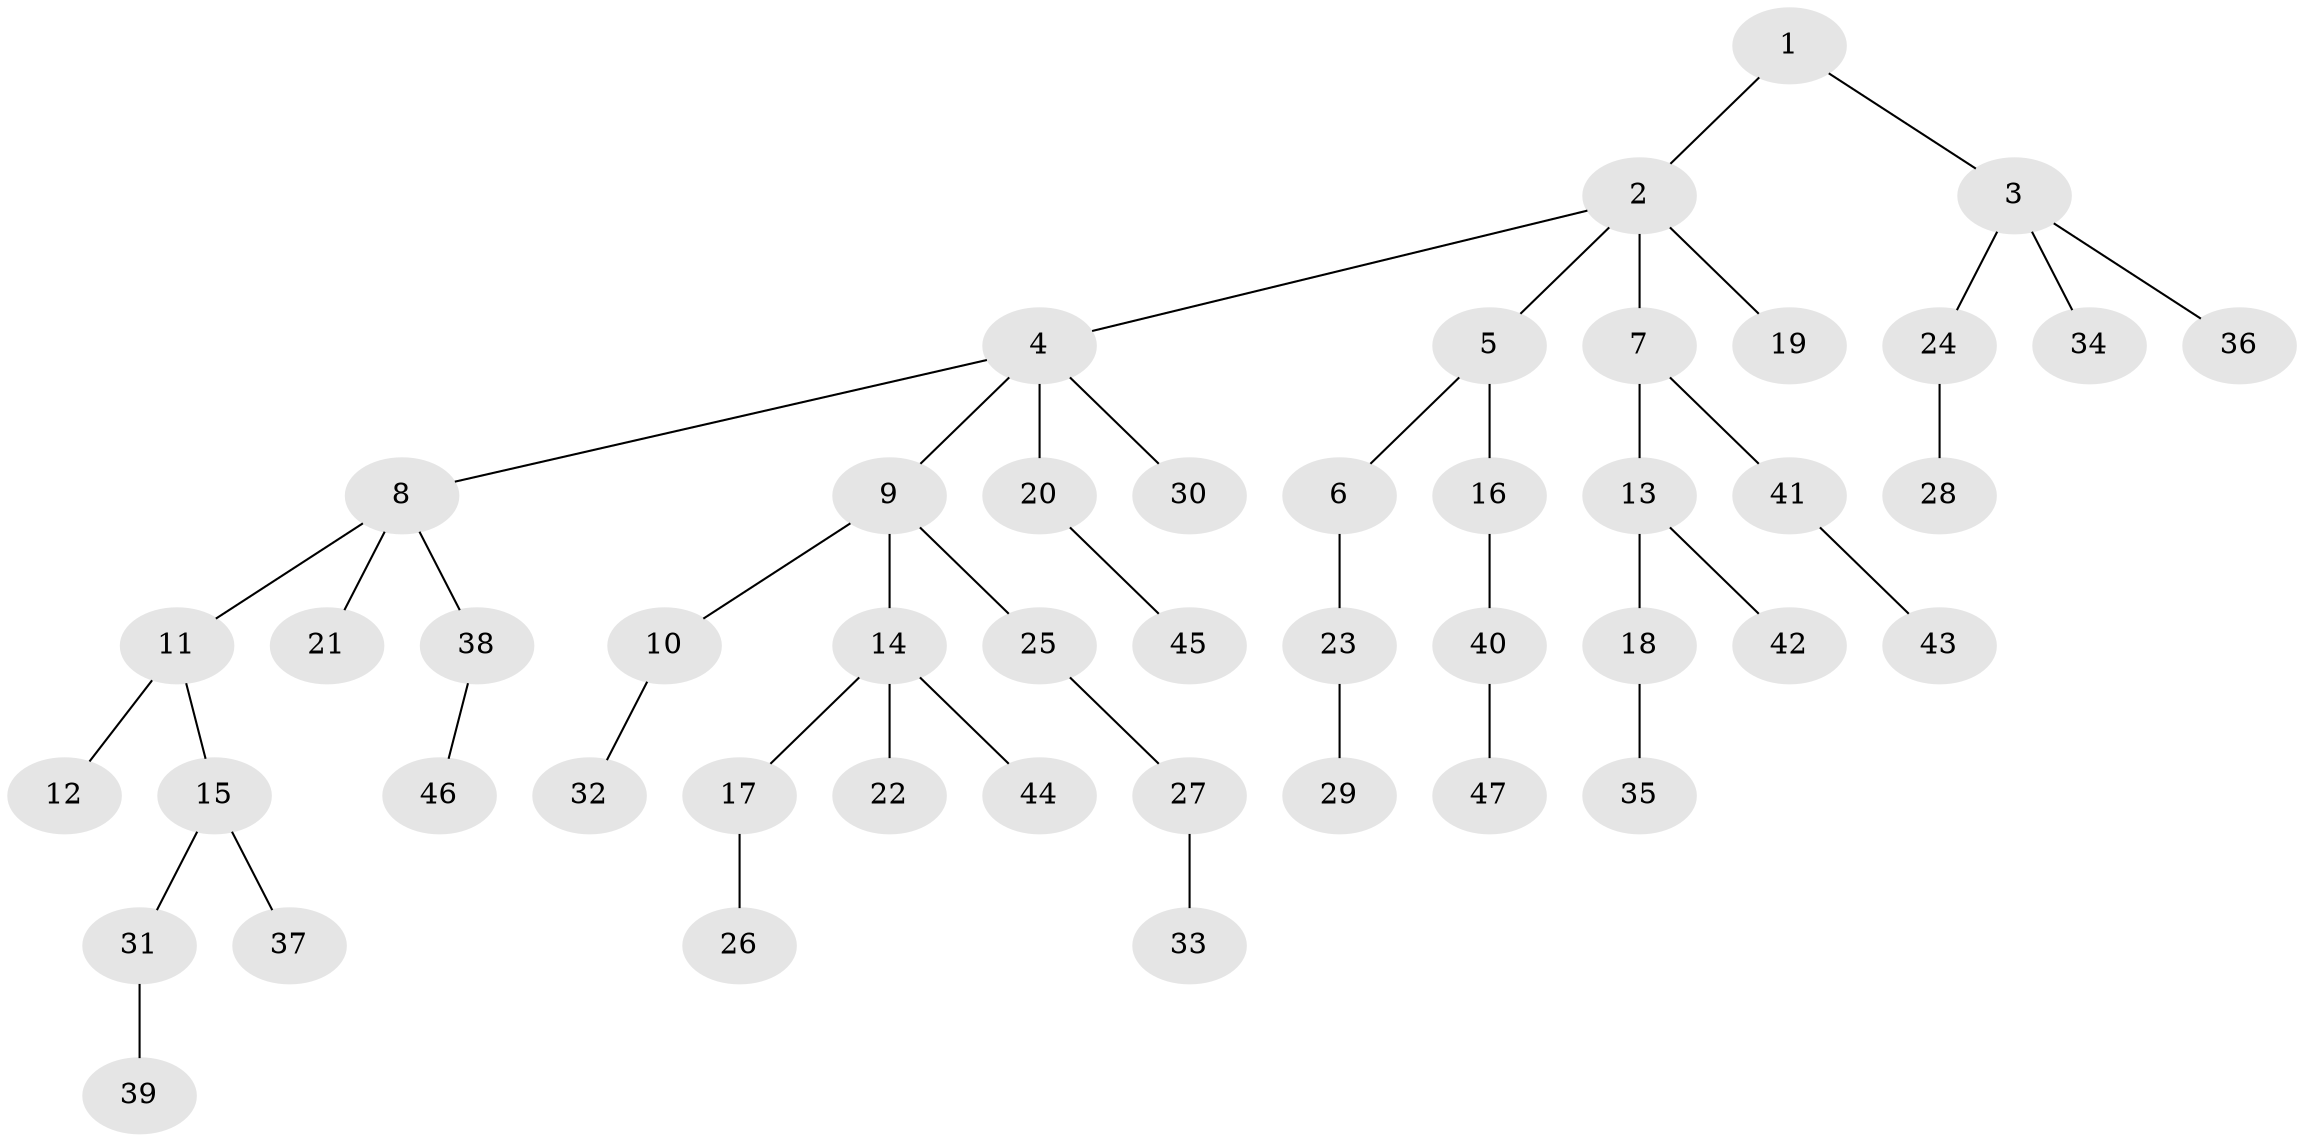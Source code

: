 // original degree distribution, {3: 0.15217391304347827, 5: 0.06521739130434782, 2: 0.22826086956521738, 4: 0.043478260869565216, 6: 0.010869565217391304, 1: 0.5}
// Generated by graph-tools (version 1.1) at 2025/52/03/04/25 22:52:01]
// undirected, 47 vertices, 46 edges
graph export_dot {
  node [color=gray90,style=filled];
  1;
  2;
  3;
  4;
  5;
  6;
  7;
  8;
  9;
  10;
  11;
  12;
  13;
  14;
  15;
  16;
  17;
  18;
  19;
  20;
  21;
  22;
  23;
  24;
  25;
  26;
  27;
  28;
  29;
  30;
  31;
  32;
  33;
  34;
  35;
  36;
  37;
  38;
  39;
  40;
  41;
  42;
  43;
  44;
  45;
  46;
  47;
  1 -- 2 [weight=1.0];
  1 -- 3 [weight=1.0];
  2 -- 4 [weight=1.0];
  2 -- 5 [weight=1.0];
  2 -- 7 [weight=1.0];
  2 -- 19 [weight=1.0];
  3 -- 24 [weight=1.0];
  3 -- 34 [weight=1.0];
  3 -- 36 [weight=1.0];
  4 -- 8 [weight=1.0];
  4 -- 9 [weight=1.0];
  4 -- 20 [weight=1.0];
  4 -- 30 [weight=1.0];
  5 -- 6 [weight=1.0];
  5 -- 16 [weight=1.0];
  6 -- 23 [weight=1.0];
  7 -- 13 [weight=1.0];
  7 -- 41 [weight=1.0];
  8 -- 11 [weight=1.0];
  8 -- 21 [weight=1.0];
  8 -- 38 [weight=1.0];
  9 -- 10 [weight=1.0];
  9 -- 14 [weight=1.0];
  9 -- 25 [weight=1.0];
  10 -- 32 [weight=1.0];
  11 -- 12 [weight=1.0];
  11 -- 15 [weight=1.0];
  13 -- 18 [weight=2.0];
  13 -- 42 [weight=1.0];
  14 -- 17 [weight=1.0];
  14 -- 22 [weight=1.0];
  14 -- 44 [weight=1.0];
  15 -- 31 [weight=1.0];
  15 -- 37 [weight=1.0];
  16 -- 40 [weight=1.0];
  17 -- 26 [weight=1.0];
  18 -- 35 [weight=2.0];
  20 -- 45 [weight=1.0];
  23 -- 29 [weight=1.0];
  24 -- 28 [weight=1.0];
  25 -- 27 [weight=1.0];
  27 -- 33 [weight=1.0];
  31 -- 39 [weight=1.0];
  38 -- 46 [weight=1.0];
  40 -- 47 [weight=1.0];
  41 -- 43 [weight=1.0];
}
